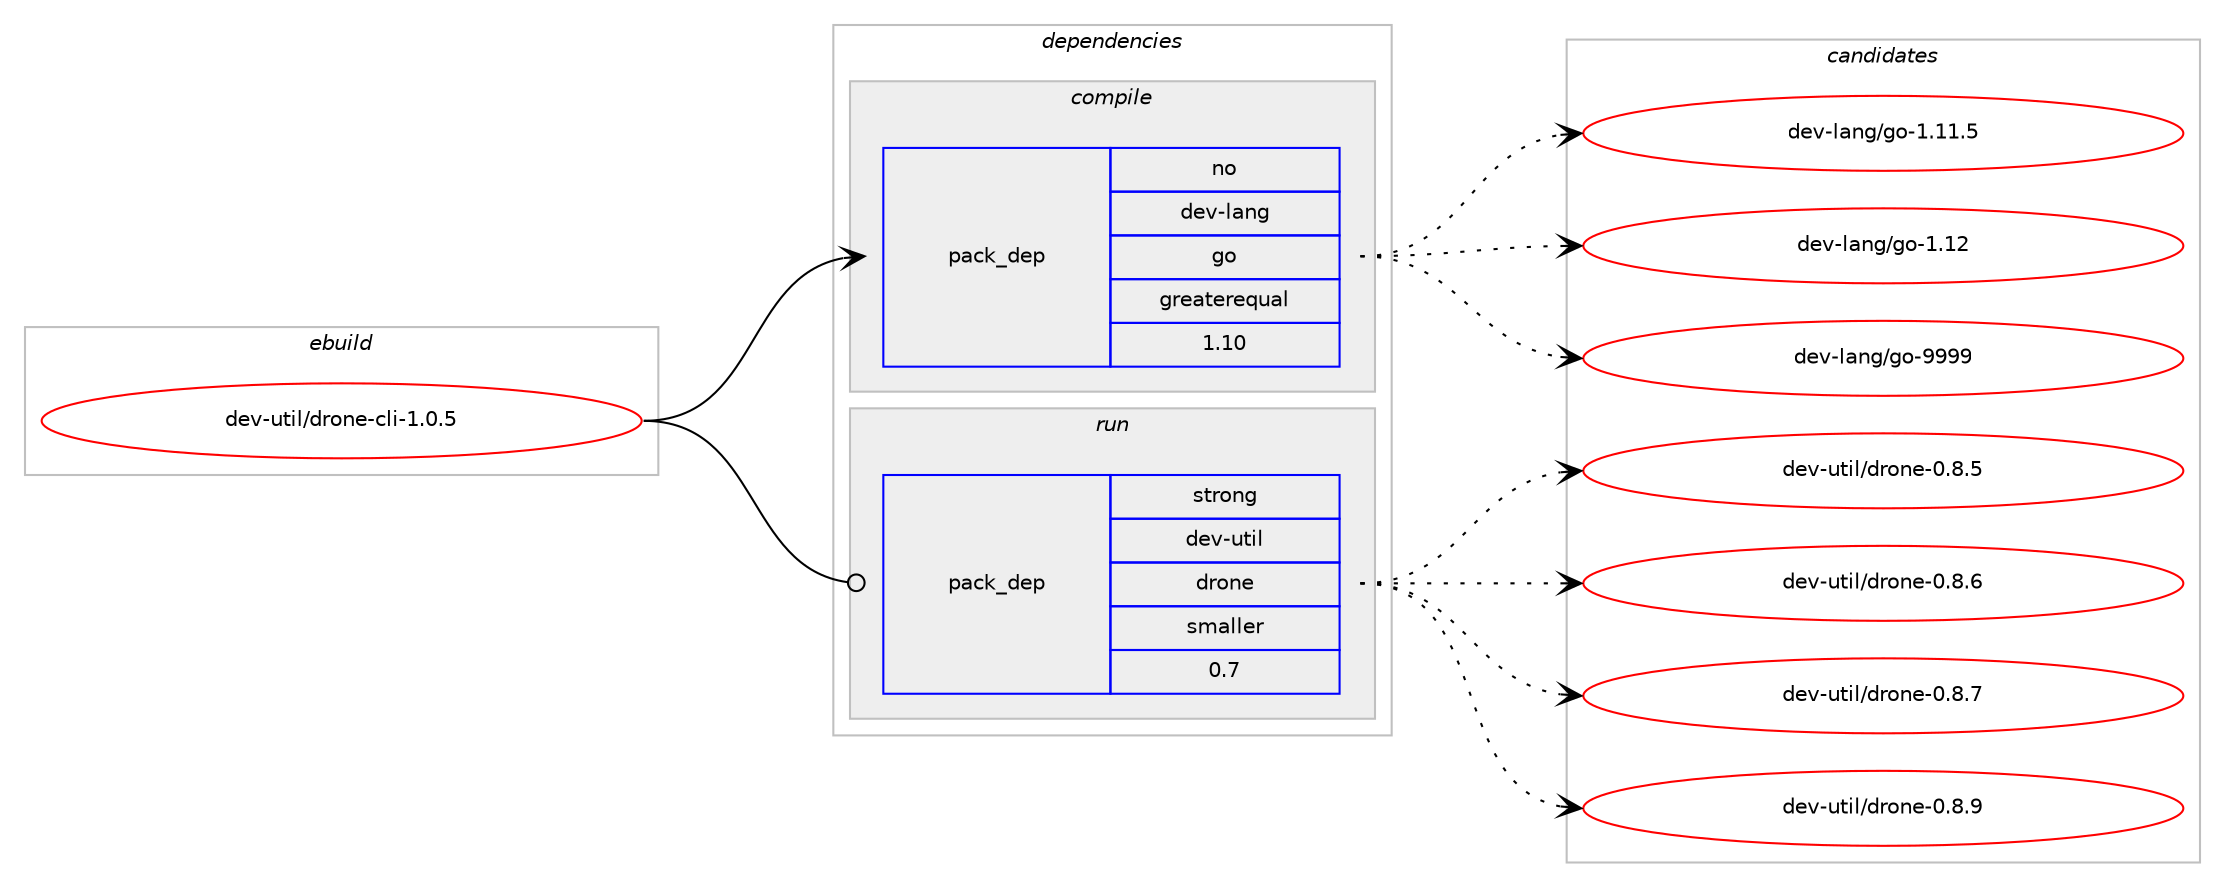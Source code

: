 digraph prolog {

# *************
# Graph options
# *************

newrank=true;
concentrate=true;
compound=true;
graph [rankdir=LR,fontname=Helvetica,fontsize=10,ranksep=1.5];#, ranksep=2.5, nodesep=0.2];
edge  [arrowhead=vee];
node  [fontname=Helvetica,fontsize=10];

# **********
# The ebuild
# **********

subgraph cluster_leftcol {
color=gray;
rank=same;
label=<<i>ebuild</i>>;
id [label="dev-util/drone-cli-1.0.5", color=red, width=4, href="../dev-util/drone-cli-1.0.5.svg"];
}

# ****************
# The dependencies
# ****************

subgraph cluster_midcol {
color=gray;
label=<<i>dependencies</i>>;
subgraph cluster_compile {
fillcolor="#eeeeee";
style=filled;
label=<<i>compile</i>>;
subgraph pack1096867 {
dependency1544736 [label=<<TABLE BORDER="0" CELLBORDER="1" CELLSPACING="0" CELLPADDING="4" WIDTH="220"><TR><TD ROWSPAN="6" CELLPADDING="30">pack_dep</TD></TR><TR><TD WIDTH="110">no</TD></TR><TR><TD>dev-lang</TD></TR><TR><TD>go</TD></TR><TR><TD>greaterequal</TD></TR><TR><TD>1.10</TD></TR></TABLE>>, shape=none, color=blue];
}
id:e -> dependency1544736:w [weight=20,style="solid",arrowhead="vee"];
}
subgraph cluster_compileandrun {
fillcolor="#eeeeee";
style=filled;
label=<<i>compile and run</i>>;
}
subgraph cluster_run {
fillcolor="#eeeeee";
style=filled;
label=<<i>run</i>>;
subgraph pack1096868 {
dependency1544737 [label=<<TABLE BORDER="0" CELLBORDER="1" CELLSPACING="0" CELLPADDING="4" WIDTH="220"><TR><TD ROWSPAN="6" CELLPADDING="30">pack_dep</TD></TR><TR><TD WIDTH="110">strong</TD></TR><TR><TD>dev-util</TD></TR><TR><TD>drone</TD></TR><TR><TD>smaller</TD></TR><TR><TD>0.7</TD></TR></TABLE>>, shape=none, color=blue];
}
id:e -> dependency1544737:w [weight=20,style="solid",arrowhead="odot"];
}
}

# **************
# The candidates
# **************

subgraph cluster_choices {
rank=same;
color=gray;
label=<<i>candidates</i>>;

subgraph choice1096867 {
color=black;
nodesep=1;
choice10010111845108971101034710311145494649494653 [label="dev-lang/go-1.11.5", color=red, width=4,href="../dev-lang/go-1.11.5.svg"];
choice1001011184510897110103471031114549464950 [label="dev-lang/go-1.12", color=red, width=4,href="../dev-lang/go-1.12.svg"];
choice1001011184510897110103471031114557575757 [label="dev-lang/go-9999", color=red, width=4,href="../dev-lang/go-9999.svg"];
dependency1544736:e -> choice10010111845108971101034710311145494649494653:w [style=dotted,weight="100"];
dependency1544736:e -> choice1001011184510897110103471031114549464950:w [style=dotted,weight="100"];
dependency1544736:e -> choice1001011184510897110103471031114557575757:w [style=dotted,weight="100"];
}
subgraph choice1096868 {
color=black;
nodesep=1;
choice1001011184511711610510847100114111110101454846564653 [label="dev-util/drone-0.8.5", color=red, width=4,href="../dev-util/drone-0.8.5.svg"];
choice1001011184511711610510847100114111110101454846564654 [label="dev-util/drone-0.8.6", color=red, width=4,href="../dev-util/drone-0.8.6.svg"];
choice1001011184511711610510847100114111110101454846564655 [label="dev-util/drone-0.8.7", color=red, width=4,href="../dev-util/drone-0.8.7.svg"];
choice1001011184511711610510847100114111110101454846564657 [label="dev-util/drone-0.8.9", color=red, width=4,href="../dev-util/drone-0.8.9.svg"];
dependency1544737:e -> choice1001011184511711610510847100114111110101454846564653:w [style=dotted,weight="100"];
dependency1544737:e -> choice1001011184511711610510847100114111110101454846564654:w [style=dotted,weight="100"];
dependency1544737:e -> choice1001011184511711610510847100114111110101454846564655:w [style=dotted,weight="100"];
dependency1544737:e -> choice1001011184511711610510847100114111110101454846564657:w [style=dotted,weight="100"];
}
}

}

